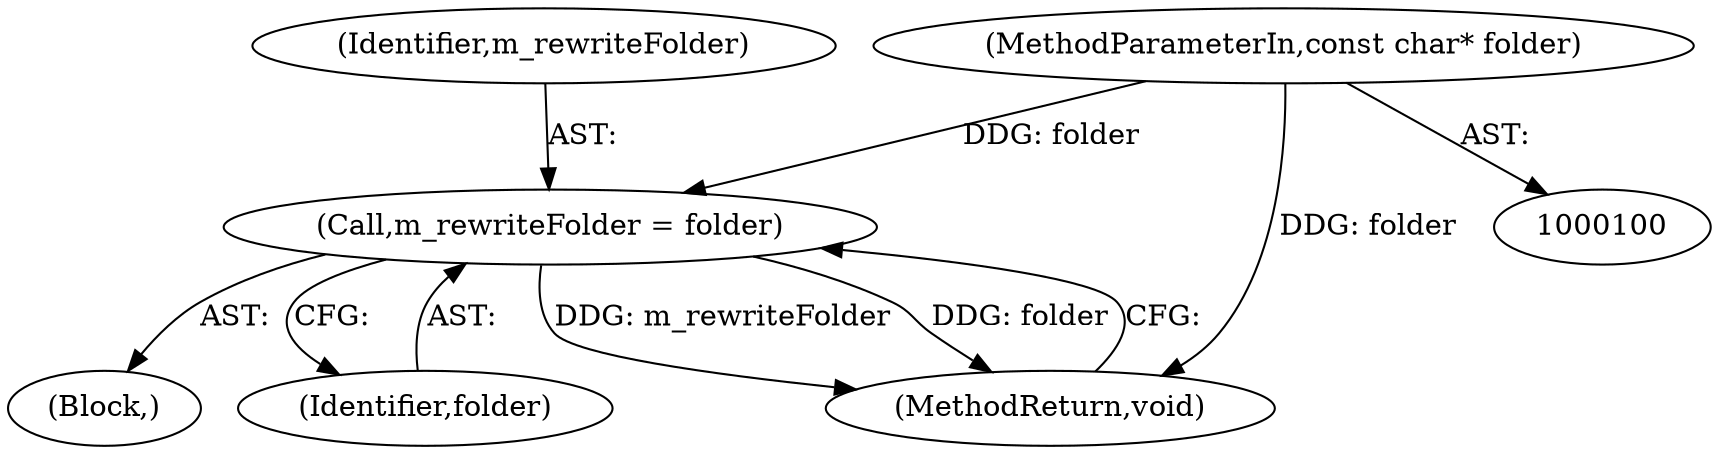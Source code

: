 digraph "1_Chrome_7f0126ff011142c8619b10a6e64d04d1745c503a_14@API" {
"1000103" [label="(Call,m_rewriteFolder = folder)"];
"1000101" [label="(MethodParameterIn,const char* folder)"];
"1000104" [label="(Identifier,m_rewriteFolder)"];
"1000103" [label="(Call,m_rewriteFolder = folder)"];
"1000102" [label="(Block,)"];
"1000105" [label="(Identifier,folder)"];
"1000106" [label="(MethodReturn,void)"];
"1000101" [label="(MethodParameterIn,const char* folder)"];
"1000103" -> "1000102"  [label="AST: "];
"1000103" -> "1000105"  [label="CFG: "];
"1000104" -> "1000103"  [label="AST: "];
"1000105" -> "1000103"  [label="AST: "];
"1000106" -> "1000103"  [label="CFG: "];
"1000103" -> "1000106"  [label="DDG: m_rewriteFolder"];
"1000103" -> "1000106"  [label="DDG: folder"];
"1000101" -> "1000103"  [label="DDG: folder"];
"1000101" -> "1000100"  [label="AST: "];
"1000101" -> "1000106"  [label="DDG: folder"];
}
